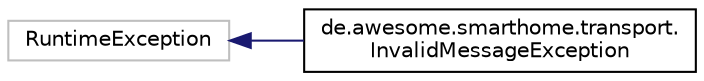 digraph "Graphical Class Hierarchy"
{
  edge [fontname="Helvetica",fontsize="10",labelfontname="Helvetica",labelfontsize="10"];
  node [fontname="Helvetica",fontsize="10",shape=record];
  rankdir="LR";
  Node1 [label="RuntimeException",height=0.2,width=0.4,color="grey75", fillcolor="white", style="filled"];
  Node1 -> Node0 [dir="back",color="midnightblue",fontsize="10",style="solid",fontname="Helvetica"];
  Node0 [label="de.awesome.smarthome.transport.\lInvalidMessageException",height=0.2,width=0.4,color="black", fillcolor="white", style="filled",URL="$classde_1_1awesome_1_1smarthome_1_1transport_1_1_invalid_message_exception.html"];
}
